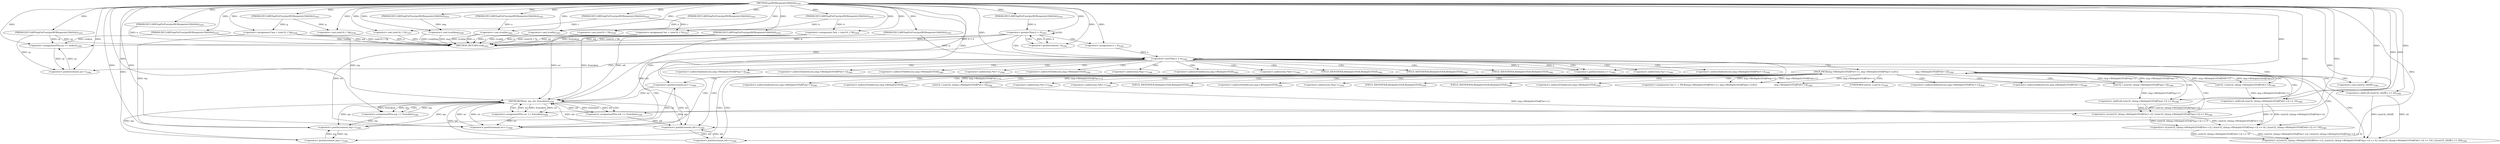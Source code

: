 digraph "putRGBseparate16bittile" {  
"54640" [label = <(METHOD,putRGBseparate16bittile)<SUB>1935</SUB>> ]
"54781" [label = <(METHOD_RETURN,void)<SUB>1935</SUB>> ]
"54641" [label = <(PARAM,DECLARESepPutFunc(putRGBseparate16bittile))<SUB>1935</SUB>> ]
"54642" [label = <(PARAM,DECLARESepPutFunc(putRGBseparate16bittile))<SUB>1935</SUB>> ]
"54643" [label = <(PARAM,DECLARESepPutFunc(putRGBseparate16bittile))<SUB>1935</SUB>> ]
"54644" [label = <(PARAM,DECLARESepPutFunc(putRGBseparate16bittile))<SUB>1935</SUB>> ]
"54645" [label = <(PARAM,DECLARESepPutFunc(putRGBseparate16bittile))<SUB>1935</SUB>> ]
"54646" [label = <(PARAM,DECLARESepPutFunc(putRGBseparate16bittile))<SUB>1935</SUB>> ]
"54647" [label = <(PARAM,DECLARESepPutFunc(putRGBseparate16bittile))<SUB>1935</SUB>> ]
"54648" [label = <(PARAM,DECLARESepPutFunc(putRGBseparate16bittile))<SUB>1935</SUB>> ]
"54649" [label = <(PARAM,DECLARESepPutFunc(putRGBseparate16bittile))<SUB>1935</SUB>> ]
"54650" [label = <(PARAM,DECLARESepPutFunc(putRGBseparate16bittile))<SUB>1935</SUB>> ]
"54651" [label = <(PARAM,DECLARESepPutFunc(putRGBseparate16bittile))<SUB>1935</SUB>> ]
"54652" [label = <(PARAM,DECLARESepPutFunc(putRGBseparate16bittile))<SUB>1935</SUB>> ]
"54655" [label = <(&lt;operator&gt;.assignment,*wr = (uint16_t *)r)<SUB>1937</SUB>> ]
"54661" [label = <(&lt;operator&gt;.assignment,*wg = (uint16_t *)g)<SUB>1938</SUB>> ]
"54667" [label = <(&lt;operator&gt;.assignment,*wb = (uint16_t *)b)<SUB>1939</SUB>> ]
"54672" [label = <(&lt;operator&gt;.cast,(void)img)<SUB>1940</SUB>> ]
"54675" [label = <(&lt;operator&gt;.cast,(void)y)<SUB>1941</SUB>> ]
"54678" [label = <(&lt;operator&gt;.cast,(void)a)<SUB>1942</SUB>> ]
"54683" [label = <(&lt;operator&gt;.greaterThan,h &gt; 0)<SUB>1943</SUB>> ]
"54686" [label = <(&lt;operator&gt;.preDecrement,--h)<SUB>1943</SUB>> ]
"54657" [label = <(&lt;operator&gt;.cast,(uint16_t *)r)<SUB>1937</SUB>> ]
"54663" [label = <(&lt;operator&gt;.cast,(uint16_t *)g)<SUB>1938</SUB>> ]
"54669" [label = <(&lt;operator&gt;.cast,(uint16_t *)b)<SUB>1939</SUB>> ]
"54762" [label = <(SKEW,SKEW(wr, wg, wb, fromskew))<SUB>1948</SUB>> ]
"54778" [label = <(&lt;operator&gt;.assignmentPlus,cp += toskew)<SUB>1949</SUB>> ]
"54694" [label = <(&lt;operator&gt;.lessThan,x &lt; w)<SUB>1945</SUB>> ]
"54697" [label = <(&lt;operator&gt;.postIncrement,x++)<SUB>1945</SUB>> ]
"54699" [label = <(&lt;operator&gt;.assignment,*cp++ = PACK(img-&gt;Bitdepth16To8[*wr++], img-&gt;Bitdepth16To8[*wg++],\012                         img-&gt;Bitdepth16To8[*wb++]))<SUB>1946</SUB>> ]
"54691" [label = <(&lt;operator&gt;.assignment,x = 0)<SUB>1945</SUB>> ]
"54703" [label = <(PACK,PACK(img-&gt;Bitdepth16To8[*wr++], img-&gt;Bitdepth16To8[*wg++],\012                         img-&gt;Bitdepth16To8[*wb++]))<SUB>1946</SUB>> ]
"54769" [label = <(&lt;operator&gt;.assignmentPlus,wr += fromskew)<SUB>1948</SUB>> ]
"54772" [label = <(&lt;operator&gt;.assignmentPlus,wg += fromskew)<SUB>1948</SUB>> ]
"54775" [label = <(&lt;operator&gt;.assignmentPlus,wb += fromskew)<SUB>1948</SUB>> ]
"54701" [label = <(&lt;operator&gt;.postIncrement,cp++)<SUB>1946</SUB>> ]
"54726" [label = <(&lt;operator&gt;.or,(uint32_t)(img-&gt;Bitdepth16To8[*wr++]) | ((uint32_t)(img-&gt;Bitdepth16To8[*wg++]) &lt;&lt; 8) | ((uint32_t)(img-&gt;Bitdepth16To8[*wb++]) &lt;&lt; 16) | (((uint32_t)0xffL) &lt;&lt; 24))<SUB>1946</SUB>> ]
"54709" [label = <(&lt;operator&gt;.postIncrement,wr++)<SUB>1946</SUB>> ]
"54716" [label = <(&lt;operator&gt;.postIncrement,wg++)<SUB>1946</SUB>> ]
"54723" [label = <(&lt;operator&gt;.postIncrement,wb++)<SUB>1946</SUB>> ]
"54727" [label = <(&lt;operator&gt;.or,(uint32_t)(img-&gt;Bitdepth16To8[*wr++]) | ((uint32_t)(img-&gt;Bitdepth16To8[*wg++]) &lt;&lt; 8) | ((uint32_t)(img-&gt;Bitdepth16To8[*wb++]) &lt;&lt; 16))<SUB>1946</SUB>> ]
"54757" [label = <(&lt;operator&gt;.shiftLeft,((uint32_t)0xffL) &lt;&lt; 24)<SUB>1946</SUB>> ]
"54728" [label = <(&lt;operator&gt;.or,(uint32_t)(img-&gt;Bitdepth16To8[*wr++]) | ((uint32_t)(img-&gt;Bitdepth16To8[*wg++]) &lt;&lt; 8))<SUB>1946</SUB>> ]
"54747" [label = <(&lt;operator&gt;.shiftLeft,(uint32_t)(img-&gt;Bitdepth16To8[*wb++]) &lt;&lt; 16)<SUB>1946</SUB>> ]
"54758" [label = <(&lt;operator&gt;.cast,(uint32_t)0xffL)<SUB>1946</SUB>> ]
"54729" [label = <(uint32_t,(uint32_t)(img-&gt;Bitdepth16To8[*wr++]))<SUB>1946</SUB>> ]
"54737" [label = <(&lt;operator&gt;.shiftLeft,(uint32_t)(img-&gt;Bitdepth16To8[*wg++]) &lt;&lt; 8)<SUB>1946</SUB>> ]
"54748" [label = <(uint32_t,(uint32_t)(img-&gt;Bitdepth16To8[*wb++]))<SUB>1946</SUB>> ]
"54738" [label = <(uint32_t,(uint32_t)(img-&gt;Bitdepth16To8[*wg++]))<SUB>1946</SUB>> ]
"54735" [label = <(&lt;operator&gt;.postIncrement,wr++)<SUB>1946</SUB>> ]
"54754" [label = <(&lt;operator&gt;.postIncrement,wb++)<SUB>1946</SUB>> ]
"54744" [label = <(&lt;operator&gt;.postIncrement,wg++)<SUB>1946</SUB>> ]
"54700" [label = <(&lt;operator&gt;.indirection,*cp++)<SUB>1946</SUB>> ]
"54704" [label = <(&lt;operator&gt;.indirectIndexAccess,img-&gt;Bitdepth16To8[*wr++])<SUB>1946</SUB>> ]
"54711" [label = <(&lt;operator&gt;.indirectIndexAccess,img-&gt;Bitdepth16To8[*wg++])<SUB>1946</SUB>> ]
"54718" [label = <(&lt;operator&gt;.indirectIndexAccess,img-&gt;Bitdepth16To8[*wb++])<SUB>1946</SUB>> ]
"54705" [label = <(&lt;operator&gt;.indirectFieldAccess,img-&gt;Bitdepth16To8)<SUB>1946</SUB>> ]
"54708" [label = <(&lt;operator&gt;.indirection,*wr++)<SUB>1946</SUB>> ]
"54712" [label = <(&lt;operator&gt;.indirectFieldAccess,img-&gt;Bitdepth16To8)<SUB>1946</SUB>> ]
"54715" [label = <(&lt;operator&gt;.indirection,*wg++)<SUB>1946</SUB>> ]
"54719" [label = <(&lt;operator&gt;.indirectFieldAccess,img-&gt;Bitdepth16To8)<SUB>1946</SUB>> ]
"54722" [label = <(&lt;operator&gt;.indirection,*wb++)<SUB>1946</SUB>> ]
"54707" [label = <(FIELD_IDENTIFIER,Bitdepth16To8,Bitdepth16To8)<SUB>1946</SUB>> ]
"54714" [label = <(FIELD_IDENTIFIER,Bitdepth16To8,Bitdepth16To8)<SUB>1946</SUB>> ]
"54721" [label = <(FIELD_IDENTIFIER,Bitdepth16To8,Bitdepth16To8)<SUB>1946</SUB>> ]
"54759" [label = <(UNKNOWN,uint32_t,uint32_t)<SUB>1946</SUB>> ]
"54730" [label = <(&lt;operator&gt;.indirectIndexAccess,img-&gt;Bitdepth16To8[*wr++])<SUB>1946</SUB>> ]
"54749" [label = <(&lt;operator&gt;.indirectIndexAccess,img-&gt;Bitdepth16To8[*wb++])<SUB>1946</SUB>> ]
"54731" [label = <(&lt;operator&gt;.indirectFieldAccess,img-&gt;Bitdepth16To8)<SUB>1946</SUB>> ]
"54734" [label = <(&lt;operator&gt;.indirection,*wr++)<SUB>1946</SUB>> ]
"54739" [label = <(&lt;operator&gt;.indirectIndexAccess,img-&gt;Bitdepth16To8[*wg++])<SUB>1946</SUB>> ]
"54750" [label = <(&lt;operator&gt;.indirectFieldAccess,img-&gt;Bitdepth16To8)<SUB>1946</SUB>> ]
"54753" [label = <(&lt;operator&gt;.indirection,*wb++)<SUB>1946</SUB>> ]
"54733" [label = <(FIELD_IDENTIFIER,Bitdepth16To8,Bitdepth16To8)<SUB>1946</SUB>> ]
"54740" [label = <(&lt;operator&gt;.indirectFieldAccess,img-&gt;Bitdepth16To8)<SUB>1946</SUB>> ]
"54743" [label = <(&lt;operator&gt;.indirection,*wg++)<SUB>1946</SUB>> ]
"54752" [label = <(FIELD_IDENTIFIER,Bitdepth16To8,Bitdepth16To8)<SUB>1946</SUB>> ]
"54742" [label = <(FIELD_IDENTIFIER,Bitdepth16To8,Bitdepth16To8)<SUB>1946</SUB>> ]
  "54642" -> "54781"  [ label = "DDG: cp"] 
  "54643" -> "54781"  [ label = "DDG: x"] 
  "54645" -> "54781"  [ label = "DDG: w"] 
  "54647" -> "54781"  [ label = "DDG: fromskew"] 
  "54648" -> "54781"  [ label = "DDG: toskew"] 
  "54655" -> "54781"  [ label = "DDG: wr"] 
  "54657" -> "54781"  [ label = "DDG: r"] 
  "54655" -> "54781"  [ label = "DDG: (uint16_t *)r"] 
  "54661" -> "54781"  [ label = "DDG: wg"] 
  "54663" -> "54781"  [ label = "DDG: g"] 
  "54661" -> "54781"  [ label = "DDG: (uint16_t *)g"] 
  "54667" -> "54781"  [ label = "DDG: wb"] 
  "54669" -> "54781"  [ label = "DDG: b"] 
  "54667" -> "54781"  [ label = "DDG: (uint16_t *)b"] 
  "54672" -> "54781"  [ label = "DDG: img"] 
  "54672" -> "54781"  [ label = "DDG: (void)img"] 
  "54675" -> "54781"  [ label = "DDG: y"] 
  "54675" -> "54781"  [ label = "DDG: (void)y"] 
  "54678" -> "54781"  [ label = "DDG: a"] 
  "54678" -> "54781"  [ label = "DDG: (void)a"] 
  "54683" -> "54781"  [ label = "DDG: h"] 
  "54683" -> "54781"  [ label = "DDG: h &gt; 0"] 
  "54640" -> "54641"  [ label = "DDG: "] 
  "54640" -> "54642"  [ label = "DDG: "] 
  "54640" -> "54643"  [ label = "DDG: "] 
  "54640" -> "54644"  [ label = "DDG: "] 
  "54640" -> "54645"  [ label = "DDG: "] 
  "54640" -> "54646"  [ label = "DDG: "] 
  "54640" -> "54647"  [ label = "DDG: "] 
  "54640" -> "54648"  [ label = "DDG: "] 
  "54640" -> "54649"  [ label = "DDG: "] 
  "54640" -> "54650"  [ label = "DDG: "] 
  "54640" -> "54651"  [ label = "DDG: "] 
  "54640" -> "54652"  [ label = "DDG: "] 
  "54649" -> "54655"  [ label = "DDG: r"] 
  "54640" -> "54655"  [ label = "DDG: "] 
  "54650" -> "54661"  [ label = "DDG: g"] 
  "54640" -> "54661"  [ label = "DDG: "] 
  "54651" -> "54667"  [ label = "DDG: b"] 
  "54640" -> "54667"  [ label = "DDG: "] 
  "54641" -> "54672"  [ label = "DDG: img"] 
  "54640" -> "54672"  [ label = "DDG: "] 
  "54644" -> "54675"  [ label = "DDG: y"] 
  "54640" -> "54675"  [ label = "DDG: "] 
  "54652" -> "54678"  [ label = "DDG: a"] 
  "54640" -> "54678"  [ label = "DDG: "] 
  "54649" -> "54657"  [ label = "DDG: r"] 
  "54640" -> "54657"  [ label = "DDG: "] 
  "54650" -> "54663"  [ label = "DDG: g"] 
  "54640" -> "54663"  [ label = "DDG: "] 
  "54651" -> "54669"  [ label = "DDG: b"] 
  "54640" -> "54669"  [ label = "DDG: "] 
  "54686" -> "54683"  [ label = "DDG: h"] 
  "54646" -> "54683"  [ label = "DDG: h"] 
  "54640" -> "54683"  [ label = "DDG: "] 
  "54683" -> "54686"  [ label = "DDG: h"] 
  "54640" -> "54686"  [ label = "DDG: "] 
  "54648" -> "54778"  [ label = "DDG: toskew"] 
  "54640" -> "54778"  [ label = "DDG: "] 
  "54703" -> "54699"  [ label = "DDG: img-&gt;Bitdepth16To8[*wr++]"] 
  "54703" -> "54699"  [ label = "DDG: img-&gt;Bitdepth16To8[*wg++]"] 
  "54703" -> "54699"  [ label = "DDG: img-&gt;Bitdepth16To8[*wb++]"] 
  "54655" -> "54762"  [ label = "DDG: wr"] 
  "54769" -> "54762"  [ label = "DDG: wr"] 
  "54709" -> "54762"  [ label = "DDG: wr"] 
  "54735" -> "54762"  [ label = "DDG: wr"] 
  "54640" -> "54762"  [ label = "DDG: "] 
  "54661" -> "54762"  [ label = "DDG: wg"] 
  "54772" -> "54762"  [ label = "DDG: wg"] 
  "54716" -> "54762"  [ label = "DDG: wg"] 
  "54744" -> "54762"  [ label = "DDG: wg"] 
  "54667" -> "54762"  [ label = "DDG: wb"] 
  "54775" -> "54762"  [ label = "DDG: wb"] 
  "54723" -> "54762"  [ label = "DDG: wb"] 
  "54754" -> "54762"  [ label = "DDG: wb"] 
  "54647" -> "54762"  [ label = "DDG: fromskew"] 
  "54701" -> "54778"  [ label = "DDG: cp"] 
  "54642" -> "54778"  [ label = "DDG: cp"] 
  "54640" -> "54691"  [ label = "DDG: "] 
  "54691" -> "54694"  [ label = "DDG: x"] 
  "54697" -> "54694"  [ label = "DDG: x"] 
  "54640" -> "54694"  [ label = "DDG: "] 
  "54645" -> "54694"  [ label = "DDG: w"] 
  "54694" -> "54697"  [ label = "DDG: x"] 
  "54640" -> "54697"  [ label = "DDG: "] 
  "54729" -> "54703"  [ label = "DDG: img-&gt;Bitdepth16To8[*wr++]"] 
  "54738" -> "54703"  [ label = "DDG: img-&gt;Bitdepth16To8[*wg++]"] 
  "54748" -> "54703"  [ label = "DDG: img-&gt;Bitdepth16To8[*wb++]"] 
  "54762" -> "54769"  [ label = "DDG: fromskew"] 
  "54640" -> "54769"  [ label = "DDG: "] 
  "54640" -> "54772"  [ label = "DDG: "] 
  "54762" -> "54772"  [ label = "DDG: fromskew"] 
  "54640" -> "54775"  [ label = "DDG: "] 
  "54762" -> "54775"  [ label = "DDG: fromskew"] 
  "54778" -> "54701"  [ label = "DDG: cp"] 
  "54642" -> "54701"  [ label = "DDG: cp"] 
  "54640" -> "54701"  [ label = "DDG: "] 
  "54762" -> "54769"  [ label = "DDG: wr"] 
  "54762" -> "54772"  [ label = "DDG: wg"] 
  "54762" -> "54775"  [ label = "DDG: wb"] 
  "54727" -> "54726"  [ label = "DDG: (uint32_t)(img-&gt;Bitdepth16To8[*wr++]) | ((uint32_t)(img-&gt;Bitdepth16To8[*wg++]) &lt;&lt; 8)"] 
  "54727" -> "54726"  [ label = "DDG: (uint32_t)(img-&gt;Bitdepth16To8[*wb++]) &lt;&lt; 16"] 
  "54757" -> "54726"  [ label = "DDG: (uint32_t)0xffL"] 
  "54757" -> "54726"  [ label = "DDG: 24"] 
  "54655" -> "54709"  [ label = "DDG: wr"] 
  "54762" -> "54709"  [ label = "DDG: wr"] 
  "54769" -> "54709"  [ label = "DDG: wr"] 
  "54735" -> "54709"  [ label = "DDG: wr"] 
  "54640" -> "54709"  [ label = "DDG: "] 
  "54661" -> "54716"  [ label = "DDG: wg"] 
  "54762" -> "54716"  [ label = "DDG: wg"] 
  "54772" -> "54716"  [ label = "DDG: wg"] 
  "54744" -> "54716"  [ label = "DDG: wg"] 
  "54640" -> "54716"  [ label = "DDG: "] 
  "54667" -> "54723"  [ label = "DDG: wb"] 
  "54762" -> "54723"  [ label = "DDG: wb"] 
  "54775" -> "54723"  [ label = "DDG: wb"] 
  "54754" -> "54723"  [ label = "DDG: wb"] 
  "54640" -> "54723"  [ label = "DDG: "] 
  "54728" -> "54727"  [ label = "DDG: (uint32_t)(img-&gt;Bitdepth16To8[*wr++])"] 
  "54728" -> "54727"  [ label = "DDG: (uint32_t)(img-&gt;Bitdepth16To8[*wg++]) &lt;&lt; 8"] 
  "54747" -> "54727"  [ label = "DDG: (uint32_t)(img-&gt;Bitdepth16To8[*wb++])"] 
  "54747" -> "54727"  [ label = "DDG: 16"] 
  "54640" -> "54757"  [ label = "DDG: "] 
  "54729" -> "54728"  [ label = "DDG: img-&gt;Bitdepth16To8[*wr++]"] 
  "54737" -> "54728"  [ label = "DDG: (uint32_t)(img-&gt;Bitdepth16To8[*wg++])"] 
  "54737" -> "54728"  [ label = "DDG: 8"] 
  "54748" -> "54747"  [ label = "DDG: img-&gt;Bitdepth16To8[*wb++]"] 
  "54640" -> "54747"  [ label = "DDG: "] 
  "54640" -> "54758"  [ label = "DDG: "] 
  "54703" -> "54729"  [ label = "DDG: img-&gt;Bitdepth16To8[*wr++]"] 
  "54738" -> "54737"  [ label = "DDG: img-&gt;Bitdepth16To8[*wg++]"] 
  "54640" -> "54737"  [ label = "DDG: "] 
  "54703" -> "54748"  [ label = "DDG: img-&gt;Bitdepth16To8[*wb++]"] 
  "54703" -> "54738"  [ label = "DDG: img-&gt;Bitdepth16To8[*wg++]"] 
  "54709" -> "54735"  [ label = "DDG: wr"] 
  "54640" -> "54735"  [ label = "DDG: "] 
  "54723" -> "54754"  [ label = "DDG: wb"] 
  "54640" -> "54754"  [ label = "DDG: "] 
  "54716" -> "54744"  [ label = "DDG: wg"] 
  "54640" -> "54744"  [ label = "DDG: "] 
  "54683" -> "54778"  [ label = "CDG: "] 
  "54683" -> "54683"  [ label = "CDG: "] 
  "54683" -> "54694"  [ label = "CDG: "] 
  "54683" -> "54762"  [ label = "CDG: "] 
  "54683" -> "54691"  [ label = "CDG: "] 
  "54683" -> "54686"  [ label = "CDG: "] 
  "54762" -> "54769"  [ label = "CDG: "] 
  "54762" -> "54775"  [ label = "CDG: "] 
  "54762" -> "54772"  [ label = "CDG: "] 
  "54694" -> "54721"  [ label = "CDG: "] 
  "54694" -> "54705"  [ label = "CDG: "] 
  "54694" -> "54697"  [ label = "CDG: "] 
  "54694" -> "54699"  [ label = "CDG: "] 
  "54694" -> "54722"  [ label = "CDG: "] 
  "54694" -> "54694"  [ label = "CDG: "] 
  "54694" -> "54711"  [ label = "CDG: "] 
  "54694" -> "54709"  [ label = "CDG: "] 
  "54694" -> "54714"  [ label = "CDG: "] 
  "54694" -> "54718"  [ label = "CDG: "] 
  "54694" -> "54723"  [ label = "CDG: "] 
  "54694" -> "54701"  [ label = "CDG: "] 
  "54694" -> "54716"  [ label = "CDG: "] 
  "54694" -> "54715"  [ label = "CDG: "] 
  "54694" -> "54707"  [ label = "CDG: "] 
  "54694" -> "54700"  [ label = "CDG: "] 
  "54694" -> "54704"  [ label = "CDG: "] 
  "54694" -> "54703"  [ label = "CDG: "] 
  "54694" -> "54712"  [ label = "CDG: "] 
  "54694" -> "54708"  [ label = "CDG: "] 
  "54694" -> "54719"  [ label = "CDG: "] 
  "54703" -> "54753"  [ label = "CDG: "] 
  "54703" -> "54744"  [ label = "CDG: "] 
  "54703" -> "54752"  [ label = "CDG: "] 
  "54703" -> "54731"  [ label = "CDG: "] 
  "54703" -> "54757"  [ label = "CDG: "] 
  "54703" -> "54726"  [ label = "CDG: "] 
  "54703" -> "54730"  [ label = "CDG: "] 
  "54703" -> "54729"  [ label = "CDG: "] 
  "54703" -> "54728"  [ label = "CDG: "] 
  "54703" -> "54739"  [ label = "CDG: "] 
  "54703" -> "54743"  [ label = "CDG: "] 
  "54703" -> "54758"  [ label = "CDG: "] 
  "54703" -> "54740"  [ label = "CDG: "] 
  "54703" -> "54748"  [ label = "CDG: "] 
  "54703" -> "54735"  [ label = "CDG: "] 
  "54703" -> "54737"  [ label = "CDG: "] 
  "54703" -> "54742"  [ label = "CDG: "] 
  "54703" -> "54754"  [ label = "CDG: "] 
  "54703" -> "54734"  [ label = "CDG: "] 
  "54703" -> "54749"  [ label = "CDG: "] 
  "54703" -> "54747"  [ label = "CDG: "] 
  "54703" -> "54738"  [ label = "CDG: "] 
  "54703" -> "54733"  [ label = "CDG: "] 
  "54703" -> "54750"  [ label = "CDG: "] 
  "54703" -> "54727"  [ label = "CDG: "] 
  "54703" -> "54759"  [ label = "CDG: "] 
}
